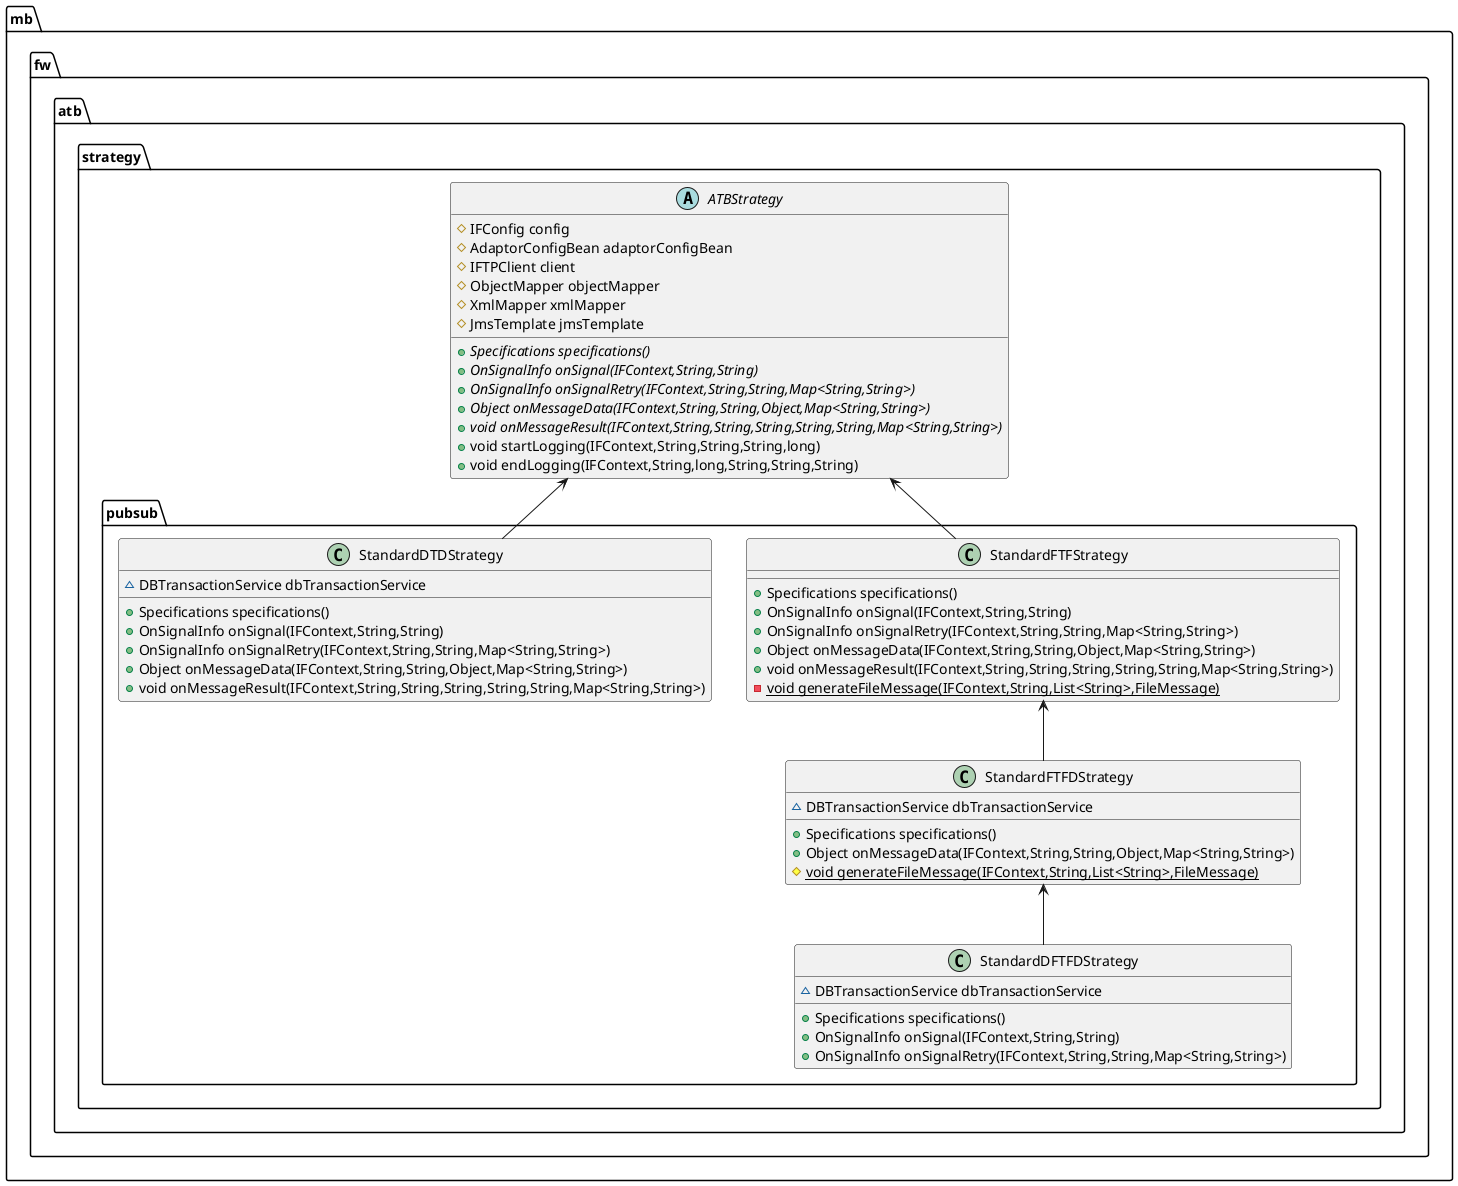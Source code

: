 @startuml
class mb.fw.atb.strategy.pubsub.StandardFTFDStrategy {
~ DBTransactionService dbTransactionService
+ Specifications specifications()
+ Object onMessageData(IFContext,String,String,Object,Map<String,String>)
# {static} void generateFileMessage(IFContext,String,List<String>,FileMessage)
}


abstract class mb.fw.atb.strategy.ATBStrategy {
# IFConfig config
# AdaptorConfigBean adaptorConfigBean
# IFTPClient client
# ObjectMapper objectMapper
# XmlMapper xmlMapper
# JmsTemplate jmsTemplate
+ {abstract}Specifications specifications()
+ {abstract}OnSignalInfo onSignal(IFContext,String,String)
+ {abstract}OnSignalInfo onSignalRetry(IFContext,String,String,Map<String,String>)
+ {abstract}Object onMessageData(IFContext,String,String,Object,Map<String,String>)
+ {abstract}void onMessageResult(IFContext,String,String,String,String,String,Map<String,String>)
+ void startLogging(IFContext,String,String,String,long)
+ void endLogging(IFContext,String,long,String,String,String)
}


class mb.fw.atb.strategy.pubsub.StandardDTDStrategy {
~ DBTransactionService dbTransactionService
+ Specifications specifications()
+ OnSignalInfo onSignal(IFContext,String,String)
+ OnSignalInfo onSignalRetry(IFContext,String,String,Map<String,String>)
+ Object onMessageData(IFContext,String,String,Object,Map<String,String>)
+ void onMessageResult(IFContext,String,String,String,String,String,Map<String,String>)
}


class mb.fw.atb.strategy.pubsub.StandardFTFStrategy {
+ Specifications specifications()
+ OnSignalInfo onSignal(IFContext,String,String)
+ OnSignalInfo onSignalRetry(IFContext,String,String,Map<String,String>)
+ Object onMessageData(IFContext,String,String,Object,Map<String,String>)
+ void onMessageResult(IFContext,String,String,String,String,String,Map<String,String>)
- {static} void generateFileMessage(IFContext,String,List<String>,FileMessage)
}


class mb.fw.atb.strategy.pubsub.StandardDFTFDStrategy {
~ DBTransactionService dbTransactionService
+ Specifications specifications()
+ OnSignalInfo onSignal(IFContext,String,String)
+ OnSignalInfo onSignalRetry(IFContext,String,String,Map<String,String>)
}



StandardDTDStrategy -up-> ATBStrategy
StandardFTFStrategy -up-> ATBStrategy
StandardFTFDStrategy -up-> StandardFTFStrategy
StandardDFTFDStrategy -up-> StandardFTFDStrategy

@enduml